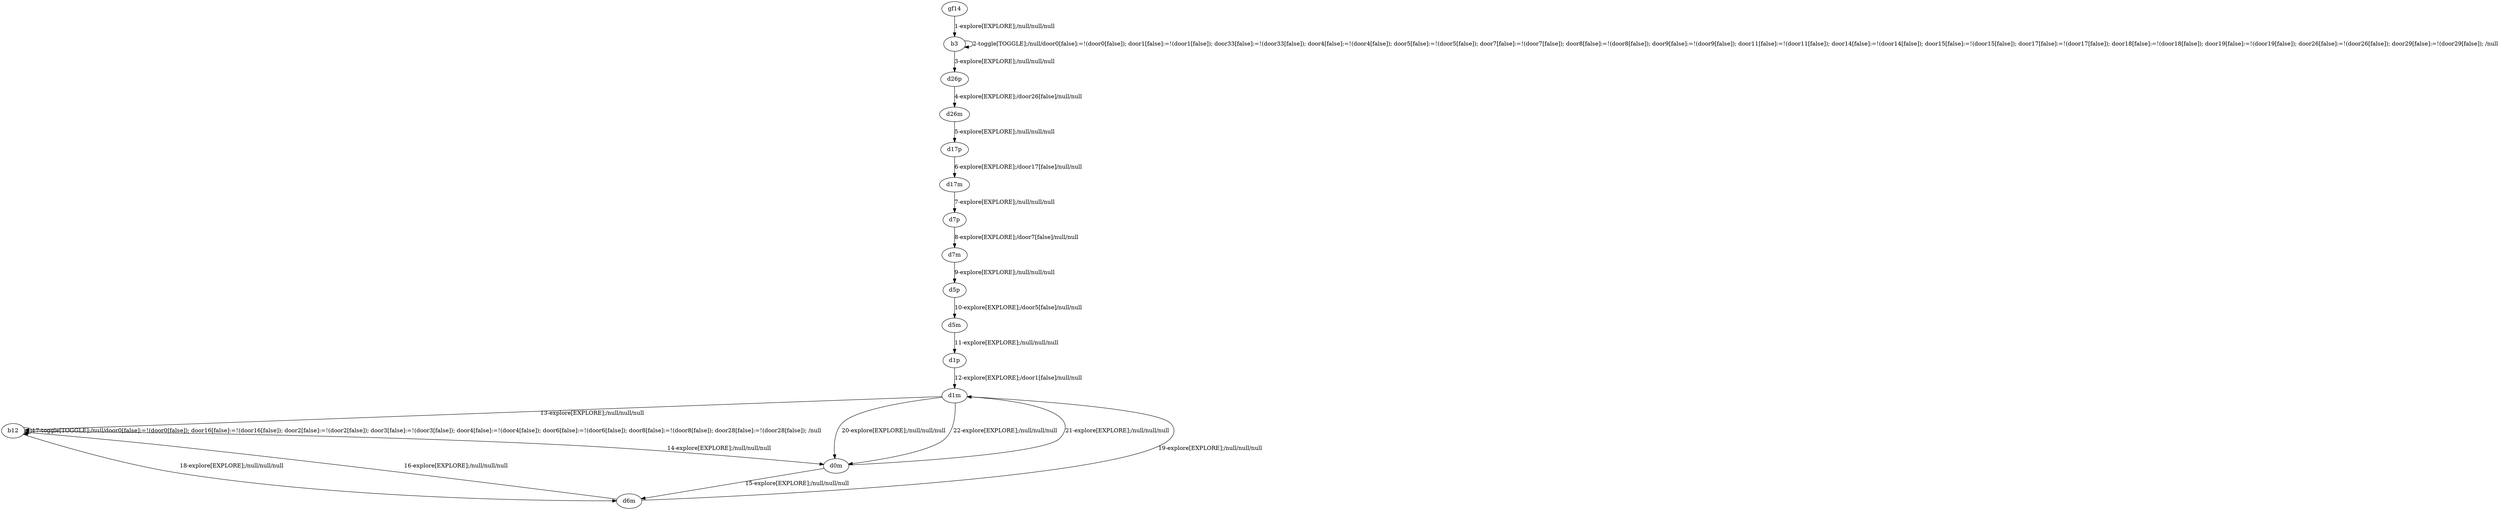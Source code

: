 # Total number of goals covered by this test: 5
# b12 --> d0m
# d6m --> d1m
# d0m --> d1m
# d6m --> b12
# d0m --> d6m

digraph g {
"gf14" -> "b3" [label = "1-explore[EXPLORE];/null/null/null"];
"b3" -> "b3" [label = "2-toggle[TOGGLE];/null/door0[false]:=!(door0[false]); door1[false]:=!(door1[false]); door33[false]:=!(door33[false]); door4[false]:=!(door4[false]); door5[false]:=!(door5[false]); door7[false]:=!(door7[false]); door8[false]:=!(door8[false]); door9[false]:=!(door9[false]); door11[false]:=!(door11[false]); door14[false]:=!(door14[false]); door15[false]:=!(door15[false]); door17[false]:=!(door17[false]); door18[false]:=!(door18[false]); door19[false]:=!(door19[false]); door26[false]:=!(door26[false]); door29[false]:=!(door29[false]); /null"];
"b3" -> "d26p" [label = "3-explore[EXPLORE];/null/null/null"];
"d26p" -> "d26m" [label = "4-explore[EXPLORE];/door26[false]/null/null"];
"d26m" -> "d17p" [label = "5-explore[EXPLORE];/null/null/null"];
"d17p" -> "d17m" [label = "6-explore[EXPLORE];/door17[false]/null/null"];
"d17m" -> "d7p" [label = "7-explore[EXPLORE];/null/null/null"];
"d7p" -> "d7m" [label = "8-explore[EXPLORE];/door7[false]/null/null"];
"d7m" -> "d5p" [label = "9-explore[EXPLORE];/null/null/null"];
"d5p" -> "d5m" [label = "10-explore[EXPLORE];/door5[false]/null/null"];
"d5m" -> "d1p" [label = "11-explore[EXPLORE];/null/null/null"];
"d1p" -> "d1m" [label = "12-explore[EXPLORE];/door1[false]/null/null"];
"d1m" -> "b12" [label = "13-explore[EXPLORE];/null/null/null"];
"b12" -> "d0m" [label = "14-explore[EXPLORE];/null/null/null"];
"d0m" -> "d6m" [label = "15-explore[EXPLORE];/null/null/null"];
"d6m" -> "b12" [label = "16-explore[EXPLORE];/null/null/null"];
"b12" -> "b12" [label = "17-toggle[TOGGLE];/null/door0[false]:=!(door0[false]); door16[false]:=!(door16[false]); door2[false]:=!(door2[false]); door3[false]:=!(door3[false]); door4[false]:=!(door4[false]); door6[false]:=!(door6[false]); door8[false]:=!(door8[false]); door28[false]:=!(door28[false]); /null"];
"b12" -> "d6m" [label = "18-explore[EXPLORE];/null/null/null"];
"d6m" -> "d1m" [label = "19-explore[EXPLORE];/null/null/null"];
"d1m" -> "d0m" [label = "20-explore[EXPLORE];/null/null/null"];
"d0m" -> "d1m" [label = "21-explore[EXPLORE];/null/null/null"];
"d1m" -> "d0m" [label = "22-explore[EXPLORE];/null/null/null"];
}